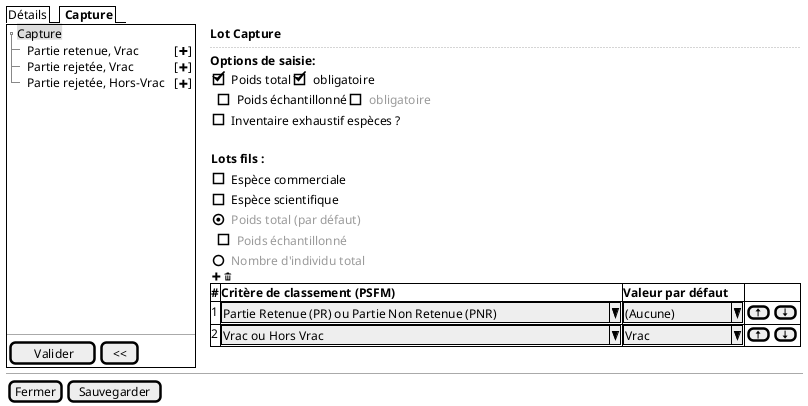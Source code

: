 @startsalt
{
  {/ Détails | <b> Capture }
  {+
    {T
         + <back:#DDD>Capture        | .
         ++ Partie retenue, Vrac     | [<&plus>]
         ++ Partie rejetée, Vrac     | [<&plus>]
         ++ Partie rejetée, Hors-Vrac| [<&plus>]
    }
    .
    .
    .
    .
    .
    .
    .
    .
    .
    .
    .
    .
    .
    --
    {
       [<&checkmark> Valider] | [ << ]
    }
  } | . | {
    <b>Lot Capture
    ..

    <b>Options de saisie:

    { [X] Poids total | [X] obligatoire }
    { . |  [ ] Poids échantillonné | [ ] <color:#9a9a9a>obligatoire }

    { [ ] Inventaire exhaustif espèces ? }

    .

    {<b>Lots fils : }

    { [ ] Espèce commerciale }

    { [ ] Espèce scientifique }

    { (X) <color:#9a9a9a>Poids total (par défaut) }
    { . |  [ ] <color:#9a9a9a>Poids échantillonné }

    { ( ) <color:#9a9a9a>Nombre d'individu total }

    {<&plus> | <&trash> }
    {#
      <b># | <b>Critère de classement (PSFM) | <b>Valeur par défaut | .
      1 | ^Partie Retenue (PR) ou Partie Non Retenue (PNR) ^ | ^(Aucune)     ^ | {[<&arrow-top>] | [<&arrow-bottom>]}
      2 | ^Vrac ou Hors Vrac                               ^ | ^Vrac         ^ | {[<&arrow-top>] | [<&arrow-bottom>]}
    }
  }

  -- | -- | --
  { [Fermer] | [Sauvegarder] }
}
@endsalt

